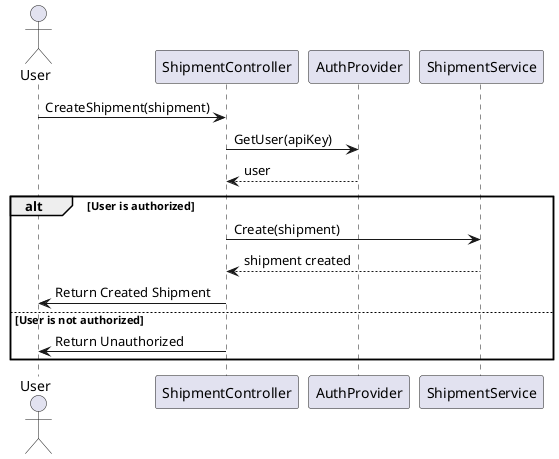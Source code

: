 @startuml
actor User

User -> ShipmentController: CreateShipment(shipment)
ShipmentController -> AuthProvider: GetUser(apiKey)
AuthProvider --> ShipmentController: user

alt User is authorized
    ShipmentController -> ShipmentService: Create(shipment)
    ShipmentService --> ShipmentController: shipment created
    ShipmentController -> User: Return Created Shipment
else User is not authorized
    ShipmentController -> User: Return Unauthorized
end

@enduml